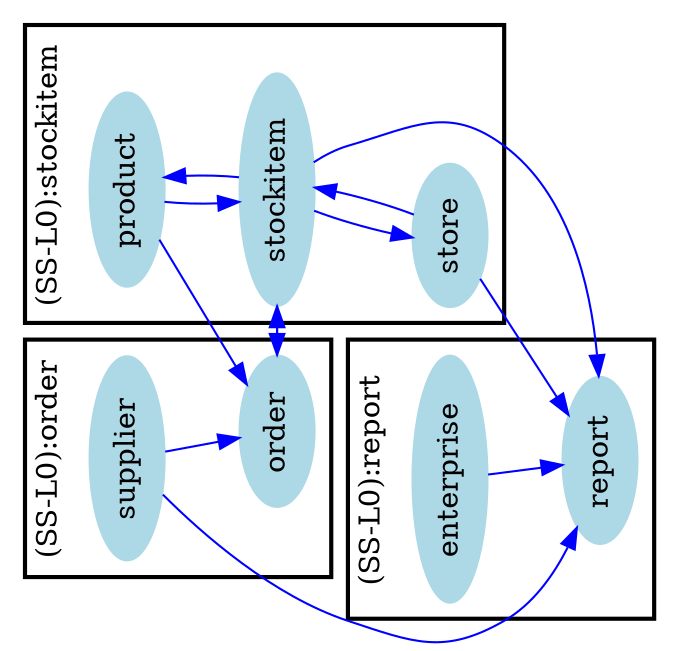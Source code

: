 /* ------------------------------------------------------------ */
/* created with bunch v3 */
/* Objective Function value = 1.0*/
/* ------------------------------------------------------------ */

digraph G {
size= "10,10";
rotate = 90;
subgraph cluster0 {
label = "(SS-L0):order";
color = black;
style = bold;

"supplier"[label="supplier",shape=ellipse,color=lightblue,fontcolor=black,style=filled];
"order"[label="order",shape=ellipse,color=lightblue,fontcolor=black,style=filled];
}
subgraph cluster1 {
label = "(SS-L0):report";
color = black;
style = bold;

"enterprise"[label="enterprise",shape=ellipse,color=lightblue,fontcolor=black,style=filled];
"report"[label="report",shape=ellipse,color=lightblue,fontcolor=black,style=filled];
}
subgraph cluster2 {
label = "(SS-L0):stockitem";
color = black;
style = bold;

"product"[label="product",shape=ellipse,color=lightblue,fontcolor=black,style=filled];
"stockitem"[label="stockitem",shape=ellipse,color=lightblue,fontcolor=black,style=filled];
"store"[label="store",shape=ellipse,color=lightblue,fontcolor=black,style=filled];
}
"order" -> "stockitem" [color=blue,font=6];
"store" -> "report" [color=blue,font=6];
"store" -> "stockitem" [color=blue,font=6];
"stockitem" -> "order" [color=blue,font=6];
"stockitem" -> "report" [color=blue,font=6];
"stockitem" -> "store" [color=blue,font=6];
"stockitem" -> "product" [color=blue,font=6];
"supplier" -> "order" [color=blue,font=6];
"supplier" -> "report" [color=blue,font=6];
"product" -> "order" [color=blue,font=6];
"product" -> "stockitem" [color=blue,font=6];
"enterprise" -> "report" [color=blue,font=6];
}
